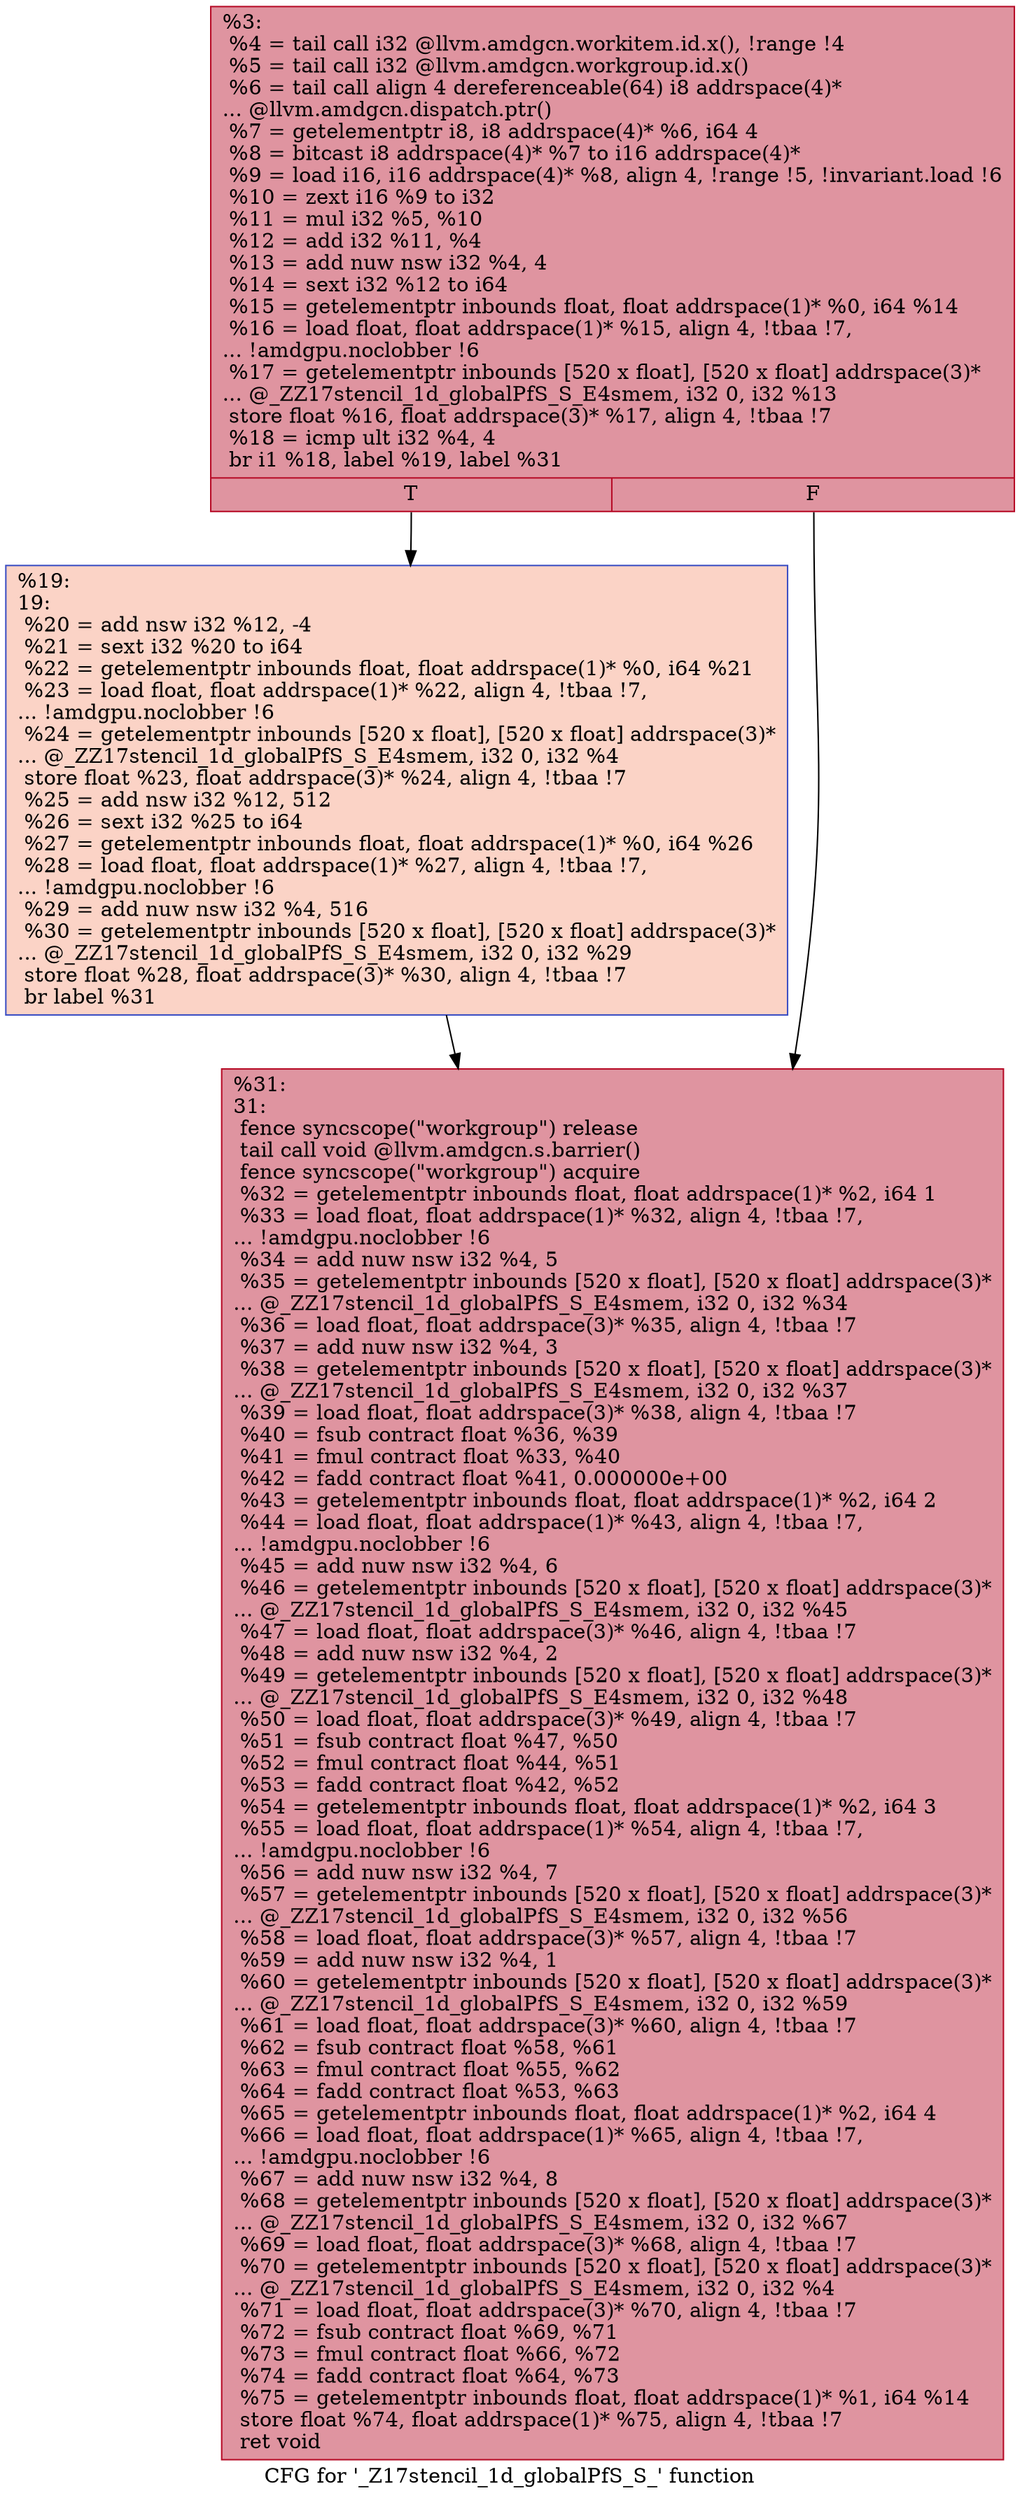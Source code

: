 digraph "CFG for '_Z17stencil_1d_globalPfS_S_' function" {
	label="CFG for '_Z17stencil_1d_globalPfS_S_' function";

	Node0x46a7bb0 [shape=record,color="#b70d28ff", style=filled, fillcolor="#b70d2870",label="{%3:\l  %4 = tail call i32 @llvm.amdgcn.workitem.id.x(), !range !4\l  %5 = tail call i32 @llvm.amdgcn.workgroup.id.x()\l  %6 = tail call align 4 dereferenceable(64) i8 addrspace(4)*\l... @llvm.amdgcn.dispatch.ptr()\l  %7 = getelementptr i8, i8 addrspace(4)* %6, i64 4\l  %8 = bitcast i8 addrspace(4)* %7 to i16 addrspace(4)*\l  %9 = load i16, i16 addrspace(4)* %8, align 4, !range !5, !invariant.load !6\l  %10 = zext i16 %9 to i32\l  %11 = mul i32 %5, %10\l  %12 = add i32 %11, %4\l  %13 = add nuw nsw i32 %4, 4\l  %14 = sext i32 %12 to i64\l  %15 = getelementptr inbounds float, float addrspace(1)* %0, i64 %14\l  %16 = load float, float addrspace(1)* %15, align 4, !tbaa !7,\l... !amdgpu.noclobber !6\l  %17 = getelementptr inbounds [520 x float], [520 x float] addrspace(3)*\l... @_ZZ17stencil_1d_globalPfS_S_E4smem, i32 0, i32 %13\l  store float %16, float addrspace(3)* %17, align 4, !tbaa !7\l  %18 = icmp ult i32 %4, 4\l  br i1 %18, label %19, label %31\l|{<s0>T|<s1>F}}"];
	Node0x46a7bb0:s0 -> Node0x46aa550;
	Node0x46a7bb0:s1 -> Node0x46aad90;
	Node0x46aa550 [shape=record,color="#3d50c3ff", style=filled, fillcolor="#f59c7d70",label="{%19:\l19:                                               \l  %20 = add nsw i32 %12, -4\l  %21 = sext i32 %20 to i64\l  %22 = getelementptr inbounds float, float addrspace(1)* %0, i64 %21\l  %23 = load float, float addrspace(1)* %22, align 4, !tbaa !7,\l... !amdgpu.noclobber !6\l  %24 = getelementptr inbounds [520 x float], [520 x float] addrspace(3)*\l... @_ZZ17stencil_1d_globalPfS_S_E4smem, i32 0, i32 %4\l  store float %23, float addrspace(3)* %24, align 4, !tbaa !7\l  %25 = add nsw i32 %12, 512\l  %26 = sext i32 %25 to i64\l  %27 = getelementptr inbounds float, float addrspace(1)* %0, i64 %26\l  %28 = load float, float addrspace(1)* %27, align 4, !tbaa !7,\l... !amdgpu.noclobber !6\l  %29 = add nuw nsw i32 %4, 516\l  %30 = getelementptr inbounds [520 x float], [520 x float] addrspace(3)*\l... @_ZZ17stencil_1d_globalPfS_S_E4smem, i32 0, i32 %29\l  store float %28, float addrspace(3)* %30, align 4, !tbaa !7\l  br label %31\l}"];
	Node0x46aa550 -> Node0x46aad90;
	Node0x46aad90 [shape=record,color="#b70d28ff", style=filled, fillcolor="#b70d2870",label="{%31:\l31:                                               \l  fence syncscope(\"workgroup\") release\l  tail call void @llvm.amdgcn.s.barrier()\l  fence syncscope(\"workgroup\") acquire\l  %32 = getelementptr inbounds float, float addrspace(1)* %2, i64 1\l  %33 = load float, float addrspace(1)* %32, align 4, !tbaa !7,\l... !amdgpu.noclobber !6\l  %34 = add nuw nsw i32 %4, 5\l  %35 = getelementptr inbounds [520 x float], [520 x float] addrspace(3)*\l... @_ZZ17stencil_1d_globalPfS_S_E4smem, i32 0, i32 %34\l  %36 = load float, float addrspace(3)* %35, align 4, !tbaa !7\l  %37 = add nuw nsw i32 %4, 3\l  %38 = getelementptr inbounds [520 x float], [520 x float] addrspace(3)*\l... @_ZZ17stencil_1d_globalPfS_S_E4smem, i32 0, i32 %37\l  %39 = load float, float addrspace(3)* %38, align 4, !tbaa !7\l  %40 = fsub contract float %36, %39\l  %41 = fmul contract float %33, %40\l  %42 = fadd contract float %41, 0.000000e+00\l  %43 = getelementptr inbounds float, float addrspace(1)* %2, i64 2\l  %44 = load float, float addrspace(1)* %43, align 4, !tbaa !7,\l... !amdgpu.noclobber !6\l  %45 = add nuw nsw i32 %4, 6\l  %46 = getelementptr inbounds [520 x float], [520 x float] addrspace(3)*\l... @_ZZ17stencil_1d_globalPfS_S_E4smem, i32 0, i32 %45\l  %47 = load float, float addrspace(3)* %46, align 4, !tbaa !7\l  %48 = add nuw nsw i32 %4, 2\l  %49 = getelementptr inbounds [520 x float], [520 x float] addrspace(3)*\l... @_ZZ17stencil_1d_globalPfS_S_E4smem, i32 0, i32 %48\l  %50 = load float, float addrspace(3)* %49, align 4, !tbaa !7\l  %51 = fsub contract float %47, %50\l  %52 = fmul contract float %44, %51\l  %53 = fadd contract float %42, %52\l  %54 = getelementptr inbounds float, float addrspace(1)* %2, i64 3\l  %55 = load float, float addrspace(1)* %54, align 4, !tbaa !7,\l... !amdgpu.noclobber !6\l  %56 = add nuw nsw i32 %4, 7\l  %57 = getelementptr inbounds [520 x float], [520 x float] addrspace(3)*\l... @_ZZ17stencil_1d_globalPfS_S_E4smem, i32 0, i32 %56\l  %58 = load float, float addrspace(3)* %57, align 4, !tbaa !7\l  %59 = add nuw nsw i32 %4, 1\l  %60 = getelementptr inbounds [520 x float], [520 x float] addrspace(3)*\l... @_ZZ17stencil_1d_globalPfS_S_E4smem, i32 0, i32 %59\l  %61 = load float, float addrspace(3)* %60, align 4, !tbaa !7\l  %62 = fsub contract float %58, %61\l  %63 = fmul contract float %55, %62\l  %64 = fadd contract float %53, %63\l  %65 = getelementptr inbounds float, float addrspace(1)* %2, i64 4\l  %66 = load float, float addrspace(1)* %65, align 4, !tbaa !7,\l... !amdgpu.noclobber !6\l  %67 = add nuw nsw i32 %4, 8\l  %68 = getelementptr inbounds [520 x float], [520 x float] addrspace(3)*\l... @_ZZ17stencil_1d_globalPfS_S_E4smem, i32 0, i32 %67\l  %69 = load float, float addrspace(3)* %68, align 4, !tbaa !7\l  %70 = getelementptr inbounds [520 x float], [520 x float] addrspace(3)*\l... @_ZZ17stencil_1d_globalPfS_S_E4smem, i32 0, i32 %4\l  %71 = load float, float addrspace(3)* %70, align 4, !tbaa !7\l  %72 = fsub contract float %69, %71\l  %73 = fmul contract float %66, %72\l  %74 = fadd contract float %64, %73\l  %75 = getelementptr inbounds float, float addrspace(1)* %1, i64 %14\l  store float %74, float addrspace(1)* %75, align 4, !tbaa !7\l  ret void\l}"];
}

